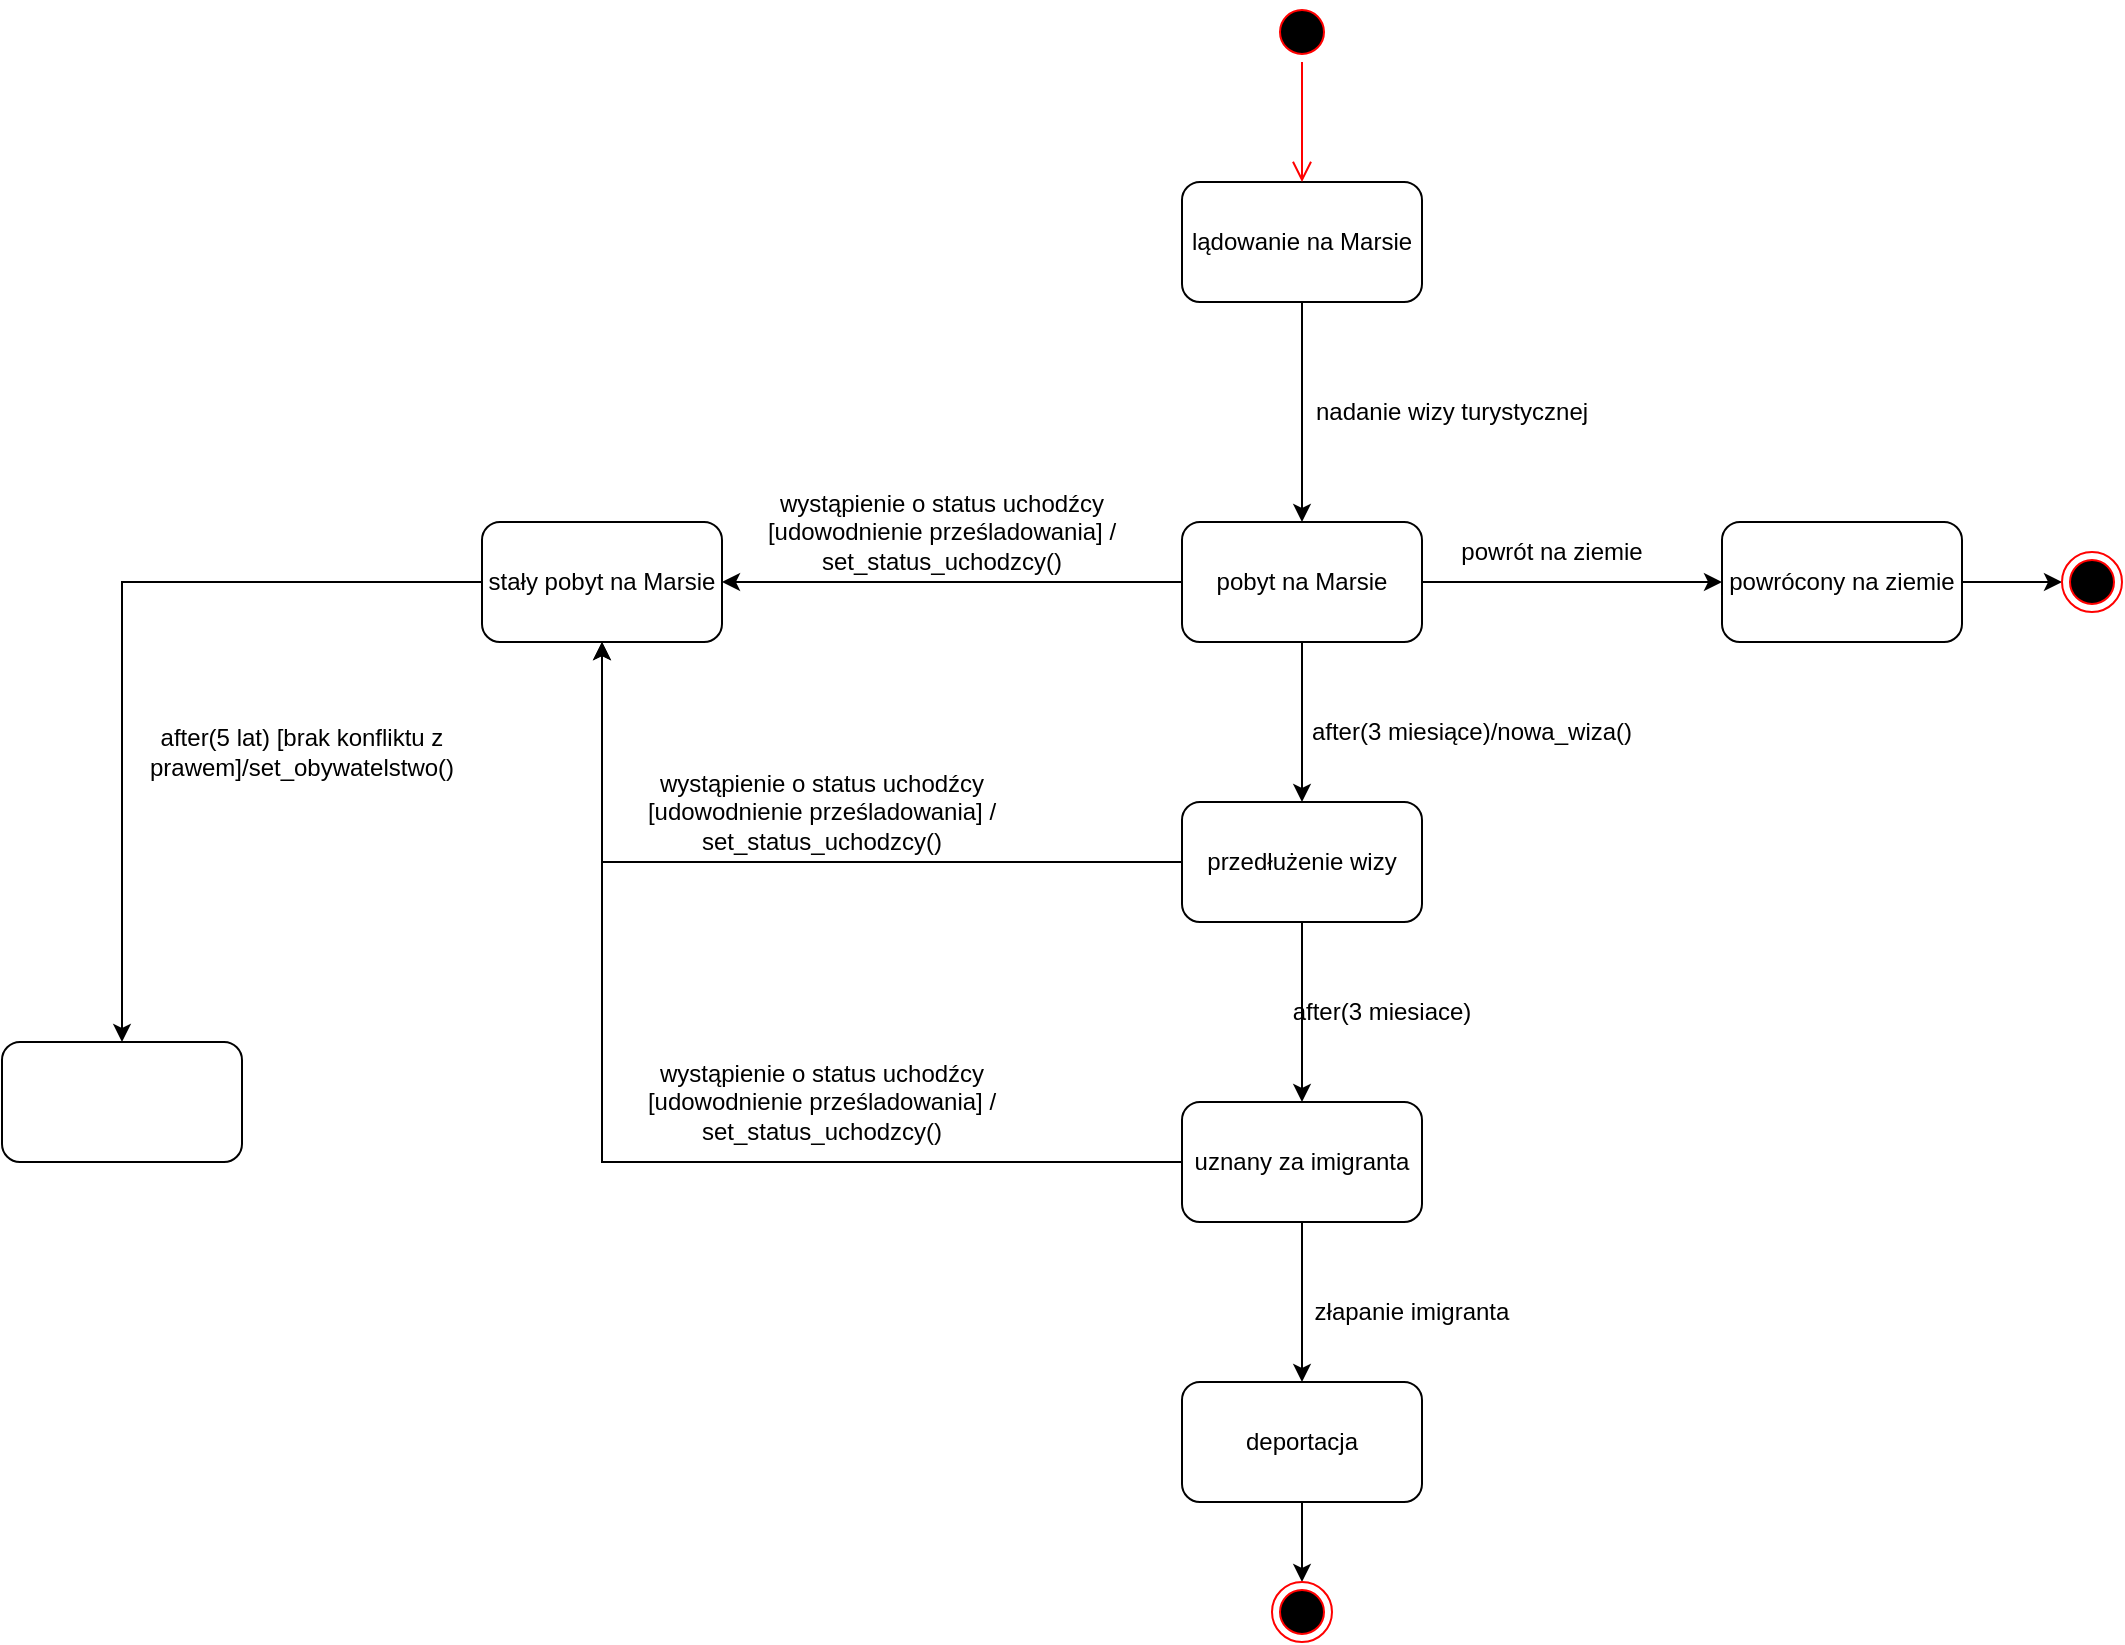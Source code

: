 <mxfile version="24.2.0" type="github">
  <diagram name="Strona-1" id="DNhIQK610OcryGrWqqYY">
    <mxGraphModel dx="2220" dy="758" grid="1" gridSize="10" guides="1" tooltips="1" connect="1" arrows="1" fold="1" page="1" pageScale="1" pageWidth="827" pageHeight="1169" math="0" shadow="0">
      <root>
        <mxCell id="0" />
        <mxCell id="1" parent="0" />
        <mxCell id="FOpxk1YOlKhjQuLyklLP-6" style="edgeStyle=orthogonalEdgeStyle;rounded=0;orthogonalLoop=1;jettySize=auto;html=1;entryX=0.5;entryY=0;entryDx=0;entryDy=0;" edge="1" parent="1" source="FOpxk1YOlKhjQuLyklLP-1" target="FOpxk1YOlKhjQuLyklLP-4">
          <mxGeometry relative="1" as="geometry" />
        </mxCell>
        <mxCell id="FOpxk1YOlKhjQuLyklLP-1" value="lądowanie na Marsie" style="rounded=1;whiteSpace=wrap;html=1;" vertex="1" parent="1">
          <mxGeometry x="130" y="140" width="120" height="60" as="geometry" />
        </mxCell>
        <mxCell id="FOpxk1YOlKhjQuLyklLP-2" value="" style="ellipse;html=1;shape=startState;fillColor=#000000;strokeColor=#ff0000;" vertex="1" parent="1">
          <mxGeometry x="175" y="50" width="30" height="30" as="geometry" />
        </mxCell>
        <mxCell id="FOpxk1YOlKhjQuLyklLP-3" value="" style="edgeStyle=orthogonalEdgeStyle;html=1;verticalAlign=bottom;endArrow=open;endSize=8;strokeColor=#ff0000;rounded=0;" edge="1" source="FOpxk1YOlKhjQuLyklLP-2" parent="1">
          <mxGeometry relative="1" as="geometry">
            <mxPoint x="190" y="140" as="targetPoint" />
          </mxGeometry>
        </mxCell>
        <mxCell id="FOpxk1YOlKhjQuLyklLP-9" style="edgeStyle=orthogonalEdgeStyle;rounded=0;orthogonalLoop=1;jettySize=auto;html=1;entryX=0;entryY=0.5;entryDx=0;entryDy=0;" edge="1" parent="1" source="FOpxk1YOlKhjQuLyklLP-4" target="FOpxk1YOlKhjQuLyklLP-8">
          <mxGeometry relative="1" as="geometry" />
        </mxCell>
        <mxCell id="FOpxk1YOlKhjQuLyklLP-15" style="edgeStyle=orthogonalEdgeStyle;rounded=0;orthogonalLoop=1;jettySize=auto;html=1;entryX=0.5;entryY=0;entryDx=0;entryDy=0;" edge="1" parent="1" source="FOpxk1YOlKhjQuLyklLP-4" target="FOpxk1YOlKhjQuLyklLP-13">
          <mxGeometry relative="1" as="geometry" />
        </mxCell>
        <mxCell id="FOpxk1YOlKhjQuLyklLP-26" style="edgeStyle=orthogonalEdgeStyle;rounded=0;orthogonalLoop=1;jettySize=auto;html=1;entryX=1;entryY=0.5;entryDx=0;entryDy=0;" edge="1" parent="1" source="FOpxk1YOlKhjQuLyklLP-4" target="FOpxk1YOlKhjQuLyklLP-25">
          <mxGeometry relative="1" as="geometry" />
        </mxCell>
        <mxCell id="FOpxk1YOlKhjQuLyklLP-4" value="pobyt na Marsie" style="rounded=1;whiteSpace=wrap;html=1;" vertex="1" parent="1">
          <mxGeometry x="130" y="310" width="120" height="60" as="geometry" />
        </mxCell>
        <mxCell id="FOpxk1YOlKhjQuLyklLP-7" value="nadanie wizy turystycznej" style="text;html=1;align=center;verticalAlign=middle;whiteSpace=wrap;rounded=0;" vertex="1" parent="1">
          <mxGeometry x="190" y="240" width="150" height="30" as="geometry" />
        </mxCell>
        <mxCell id="FOpxk1YOlKhjQuLyklLP-12" style="edgeStyle=orthogonalEdgeStyle;rounded=0;orthogonalLoop=1;jettySize=auto;html=1;entryX=0;entryY=0.5;entryDx=0;entryDy=0;" edge="1" parent="1" source="FOpxk1YOlKhjQuLyklLP-8" target="FOpxk1YOlKhjQuLyklLP-11">
          <mxGeometry relative="1" as="geometry" />
        </mxCell>
        <mxCell id="FOpxk1YOlKhjQuLyklLP-8" value="powrócony na ziemie" style="rounded=1;whiteSpace=wrap;html=1;" vertex="1" parent="1">
          <mxGeometry x="400" y="310" width="120" height="60" as="geometry" />
        </mxCell>
        <mxCell id="FOpxk1YOlKhjQuLyklLP-10" value="powrót na ziemie" style="text;html=1;align=center;verticalAlign=middle;whiteSpace=wrap;rounded=0;" vertex="1" parent="1">
          <mxGeometry x="240" y="310" width="150" height="30" as="geometry" />
        </mxCell>
        <mxCell id="FOpxk1YOlKhjQuLyklLP-11" value="" style="ellipse;html=1;shape=endState;fillColor=#000000;strokeColor=#ff0000;" vertex="1" parent="1">
          <mxGeometry x="570" y="325" width="30" height="30" as="geometry" />
        </mxCell>
        <mxCell id="FOpxk1YOlKhjQuLyklLP-18" style="edgeStyle=orthogonalEdgeStyle;rounded=0;orthogonalLoop=1;jettySize=auto;html=1;entryX=0.5;entryY=0;entryDx=0;entryDy=0;" edge="1" parent="1" source="FOpxk1YOlKhjQuLyklLP-13" target="FOpxk1YOlKhjQuLyklLP-17">
          <mxGeometry relative="1" as="geometry" />
        </mxCell>
        <mxCell id="FOpxk1YOlKhjQuLyklLP-27" style="edgeStyle=orthogonalEdgeStyle;rounded=0;orthogonalLoop=1;jettySize=auto;html=1;entryX=0.5;entryY=1;entryDx=0;entryDy=0;" edge="1" parent="1" source="FOpxk1YOlKhjQuLyklLP-13" target="FOpxk1YOlKhjQuLyklLP-25">
          <mxGeometry relative="1" as="geometry" />
        </mxCell>
        <mxCell id="FOpxk1YOlKhjQuLyklLP-13" value="przedłużenie wizy" style="rounded=1;whiteSpace=wrap;html=1;" vertex="1" parent="1">
          <mxGeometry x="130" y="450" width="120" height="60" as="geometry" />
        </mxCell>
        <mxCell id="FOpxk1YOlKhjQuLyklLP-16" value="after(3 miesiące)/nowa_wiza()" style="text;html=1;align=center;verticalAlign=middle;whiteSpace=wrap;rounded=0;" vertex="1" parent="1">
          <mxGeometry x="175" y="400" width="200" height="30" as="geometry" />
        </mxCell>
        <mxCell id="FOpxk1YOlKhjQuLyklLP-21" style="edgeStyle=orthogonalEdgeStyle;rounded=0;orthogonalLoop=1;jettySize=auto;html=1;" edge="1" parent="1" source="FOpxk1YOlKhjQuLyklLP-17" target="FOpxk1YOlKhjQuLyklLP-20">
          <mxGeometry relative="1" as="geometry" />
        </mxCell>
        <mxCell id="FOpxk1YOlKhjQuLyklLP-30" style="edgeStyle=orthogonalEdgeStyle;rounded=0;orthogonalLoop=1;jettySize=auto;html=1;entryX=0.5;entryY=1;entryDx=0;entryDy=0;" edge="1" parent="1" source="FOpxk1YOlKhjQuLyklLP-17" target="FOpxk1YOlKhjQuLyklLP-25">
          <mxGeometry relative="1" as="geometry" />
        </mxCell>
        <mxCell id="FOpxk1YOlKhjQuLyklLP-17" value="uznany za imigranta" style="rounded=1;whiteSpace=wrap;html=1;" vertex="1" parent="1">
          <mxGeometry x="130" y="600" width="120" height="60" as="geometry" />
        </mxCell>
        <mxCell id="FOpxk1YOlKhjQuLyklLP-19" value="after(3 miesiace)" style="text;html=1;align=center;verticalAlign=middle;whiteSpace=wrap;rounded=0;" vertex="1" parent="1">
          <mxGeometry x="165" y="540" width="130" height="30" as="geometry" />
        </mxCell>
        <mxCell id="FOpxk1YOlKhjQuLyklLP-24" style="edgeStyle=orthogonalEdgeStyle;rounded=0;orthogonalLoop=1;jettySize=auto;html=1;" edge="1" parent="1" source="FOpxk1YOlKhjQuLyklLP-20" target="FOpxk1YOlKhjQuLyklLP-23">
          <mxGeometry relative="1" as="geometry" />
        </mxCell>
        <mxCell id="FOpxk1YOlKhjQuLyklLP-20" value="deportacja" style="rounded=1;whiteSpace=wrap;html=1;" vertex="1" parent="1">
          <mxGeometry x="130" y="740" width="120" height="60" as="geometry" />
        </mxCell>
        <mxCell id="FOpxk1YOlKhjQuLyklLP-22" value="złapanie imigranta" style="text;html=1;align=center;verticalAlign=middle;whiteSpace=wrap;rounded=0;" vertex="1" parent="1">
          <mxGeometry x="190" y="690" width="110" height="30" as="geometry" />
        </mxCell>
        <mxCell id="FOpxk1YOlKhjQuLyklLP-23" value="" style="ellipse;html=1;shape=endState;fillColor=#000000;strokeColor=#ff0000;" vertex="1" parent="1">
          <mxGeometry x="175" y="840" width="30" height="30" as="geometry" />
        </mxCell>
        <mxCell id="FOpxk1YOlKhjQuLyklLP-37" style="edgeStyle=orthogonalEdgeStyle;rounded=0;orthogonalLoop=1;jettySize=auto;html=1;entryX=0.5;entryY=0;entryDx=0;entryDy=0;" edge="1" parent="1" source="FOpxk1YOlKhjQuLyklLP-25" target="FOpxk1YOlKhjQuLyklLP-36">
          <mxGeometry relative="1" as="geometry" />
        </mxCell>
        <mxCell id="FOpxk1YOlKhjQuLyklLP-25" value="stały pobyt na Marsie" style="rounded=1;whiteSpace=wrap;html=1;" vertex="1" parent="1">
          <mxGeometry x="-220" y="310" width="120" height="60" as="geometry" />
        </mxCell>
        <mxCell id="FOpxk1YOlKhjQuLyklLP-28" value="wystąpienie o status uchodźcy [udowodnienie prześladowania] / set_status_uchodzcy()" style="text;html=1;align=center;verticalAlign=middle;whiteSpace=wrap;rounded=0;" vertex="1" parent="1">
          <mxGeometry x="-140" y="440" width="180" height="30" as="geometry" />
        </mxCell>
        <mxCell id="FOpxk1YOlKhjQuLyklLP-34" value="wystąpienie o status uchodźcy [udowodnienie prześladowania] / set_status_uchodzcy()" style="text;html=1;align=center;verticalAlign=middle;whiteSpace=wrap;rounded=0;" vertex="1" parent="1">
          <mxGeometry x="-80" y="300" width="180" height="30" as="geometry" />
        </mxCell>
        <mxCell id="FOpxk1YOlKhjQuLyklLP-35" value="wystąpienie o status uchodźcy [udowodnienie prześladowania] / set_status_uchodzcy()" style="text;html=1;align=center;verticalAlign=middle;whiteSpace=wrap;rounded=0;" vertex="1" parent="1">
          <mxGeometry x="-140" y="585" width="180" height="30" as="geometry" />
        </mxCell>
        <mxCell id="FOpxk1YOlKhjQuLyklLP-36" value="" style="rounded=1;whiteSpace=wrap;html=1;" vertex="1" parent="1">
          <mxGeometry x="-460" y="570" width="120" height="60" as="geometry" />
        </mxCell>
        <mxCell id="FOpxk1YOlKhjQuLyklLP-38" value="after(5 lat) [brak konfliktu z prawem]/set_obywatelstwo()" style="text;html=1;align=center;verticalAlign=middle;whiteSpace=wrap;rounded=0;" vertex="1" parent="1">
          <mxGeometry x="-400" y="410" width="180" height="30" as="geometry" />
        </mxCell>
      </root>
    </mxGraphModel>
  </diagram>
</mxfile>
